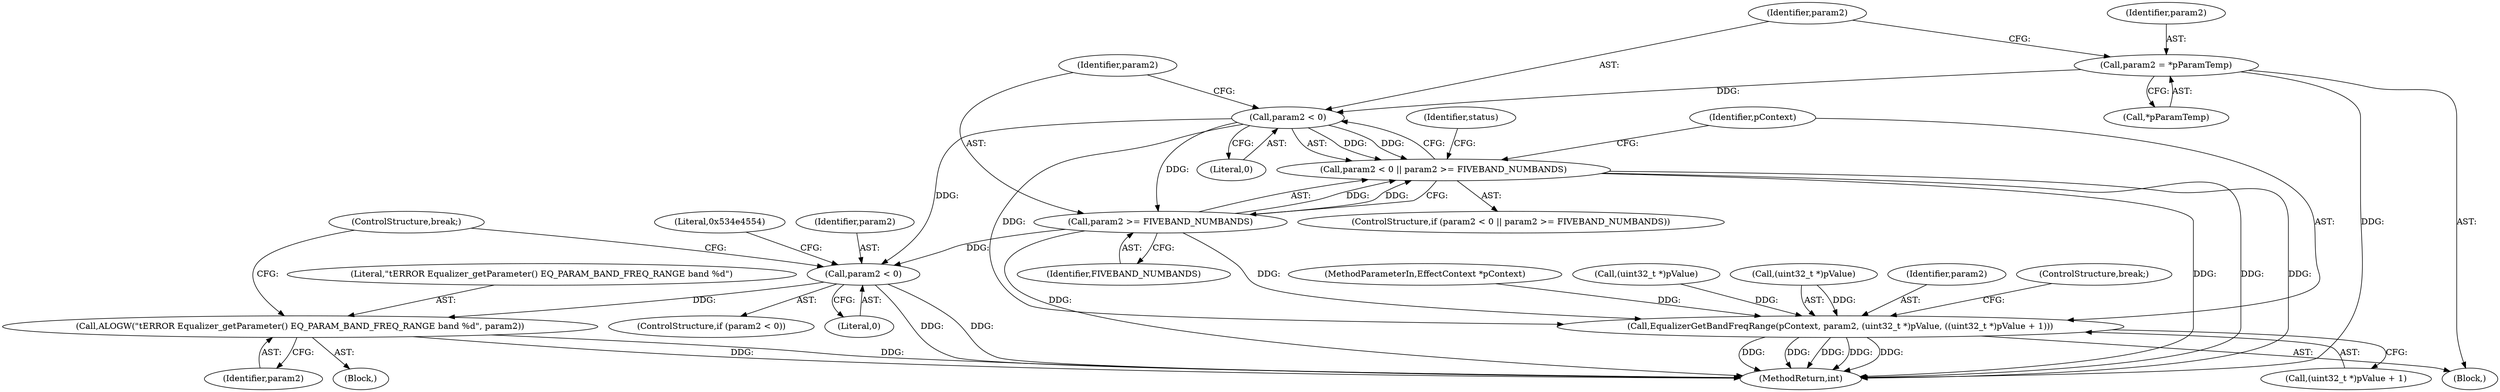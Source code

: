 digraph "0_Android_321ea5257e37c8edb26e66fe4ee78cca4cd915fe@pointer" {
"1000386" [label="(Call,param2 = *pParamTemp)"];
"1000392" [label="(Call,param2 < 0)"];
"1000391" [label="(Call,param2 < 0 || param2 >= FIVEBAND_NUMBANDS)"];
"1000395" [label="(Call,param2 >= FIVEBAND_NUMBANDS)"];
"1000404" [label="(Call,param2 < 0)"];
"1000411" [label="(Call,ALOGW(\"\tERROR Equalizer_getParameter() EQ_PARAM_BAND_FREQ_RANGE band %d\", param2))"];
"1000415" [label="(Call,EqualizerGetBandFreqRange(pContext, param2, (uint32_t *)pValue, ((uint32_t *)pValue + 1)))"];
"1000397" [label="(Identifier,FIVEBAND_NUMBANDS)"];
"1000388" [label="(Call,*pParamTemp)"];
"1000415" [label="(Call,EqualizerGetBandFreqRange(pContext, param2, (uint32_t *)pValue, ((uint32_t *)pValue + 1)))"];
"1000400" [label="(Identifier,status)"];
"1000405" [label="(Identifier,param2)"];
"1000392" [label="(Call,param2 < 0)"];
"1000396" [label="(Identifier,param2)"];
"1000386" [label="(Call,param2 = *pParamTemp)"];
"1000111" [label="(MethodParameterIn,EffectContext *pContext)"];
"1000403" [label="(ControlStructure,if (param2 < 0))"];
"1000407" [label="(Block,)"];
"1000422" [label="(Call,(uint32_t *)pValue)"];
"1000387" [label="(Identifier,param2)"];
"1000393" [label="(Identifier,param2)"];
"1000406" [label="(Literal,0)"];
"1000395" [label="(Call,param2 >= FIVEBAND_NUMBANDS)"];
"1000413" [label="(Identifier,param2)"];
"1000391" [label="(Call,param2 < 0 || param2 >= FIVEBAND_NUMBANDS)"];
"1000411" [label="(Call,ALOGW(\"\tERROR Equalizer_getParameter() EQ_PARAM_BAND_FREQ_RANGE band %d\", param2))"];
"1000404" [label="(Call,param2 < 0)"];
"1000412" [label="(Literal,\"\tERROR Equalizer_getParameter() EQ_PARAM_BAND_FREQ_RANGE band %d\")"];
"1000418" [label="(Call,(uint32_t *)pValue)"];
"1000414" [label="(ControlStructure,break;)"];
"1000277" [label="(Block,)"];
"1000417" [label="(Identifier,param2)"];
"1000416" [label="(Identifier,pContext)"];
"1000586" [label="(MethodReturn,int)"];
"1000421" [label="(Call,(uint32_t *)pValue + 1)"];
"1000394" [label="(Literal,0)"];
"1000409" [label="(Literal,0x534e4554)"];
"1000426" [label="(ControlStructure,break;)"];
"1000390" [label="(ControlStructure,if (param2 < 0 || param2 >= FIVEBAND_NUMBANDS))"];
"1000386" -> "1000277"  [label="AST: "];
"1000386" -> "1000388"  [label="CFG: "];
"1000387" -> "1000386"  [label="AST: "];
"1000388" -> "1000386"  [label="AST: "];
"1000393" -> "1000386"  [label="CFG: "];
"1000386" -> "1000586"  [label="DDG: "];
"1000386" -> "1000392"  [label="DDG: "];
"1000392" -> "1000391"  [label="AST: "];
"1000392" -> "1000394"  [label="CFG: "];
"1000393" -> "1000392"  [label="AST: "];
"1000394" -> "1000392"  [label="AST: "];
"1000396" -> "1000392"  [label="CFG: "];
"1000391" -> "1000392"  [label="CFG: "];
"1000392" -> "1000391"  [label="DDG: "];
"1000392" -> "1000391"  [label="DDG: "];
"1000392" -> "1000395"  [label="DDG: "];
"1000392" -> "1000404"  [label="DDG: "];
"1000392" -> "1000415"  [label="DDG: "];
"1000391" -> "1000390"  [label="AST: "];
"1000391" -> "1000395"  [label="CFG: "];
"1000395" -> "1000391"  [label="AST: "];
"1000400" -> "1000391"  [label="CFG: "];
"1000416" -> "1000391"  [label="CFG: "];
"1000391" -> "1000586"  [label="DDG: "];
"1000391" -> "1000586"  [label="DDG: "];
"1000391" -> "1000586"  [label="DDG: "];
"1000395" -> "1000391"  [label="DDG: "];
"1000395" -> "1000391"  [label="DDG: "];
"1000395" -> "1000397"  [label="CFG: "];
"1000396" -> "1000395"  [label="AST: "];
"1000397" -> "1000395"  [label="AST: "];
"1000395" -> "1000586"  [label="DDG: "];
"1000395" -> "1000404"  [label="DDG: "];
"1000395" -> "1000415"  [label="DDG: "];
"1000404" -> "1000403"  [label="AST: "];
"1000404" -> "1000406"  [label="CFG: "];
"1000405" -> "1000404"  [label="AST: "];
"1000406" -> "1000404"  [label="AST: "];
"1000409" -> "1000404"  [label="CFG: "];
"1000414" -> "1000404"  [label="CFG: "];
"1000404" -> "1000586"  [label="DDG: "];
"1000404" -> "1000586"  [label="DDG: "];
"1000404" -> "1000411"  [label="DDG: "];
"1000411" -> "1000407"  [label="AST: "];
"1000411" -> "1000413"  [label="CFG: "];
"1000412" -> "1000411"  [label="AST: "];
"1000413" -> "1000411"  [label="AST: "];
"1000414" -> "1000411"  [label="CFG: "];
"1000411" -> "1000586"  [label="DDG: "];
"1000411" -> "1000586"  [label="DDG: "];
"1000415" -> "1000277"  [label="AST: "];
"1000415" -> "1000421"  [label="CFG: "];
"1000416" -> "1000415"  [label="AST: "];
"1000417" -> "1000415"  [label="AST: "];
"1000418" -> "1000415"  [label="AST: "];
"1000421" -> "1000415"  [label="AST: "];
"1000426" -> "1000415"  [label="CFG: "];
"1000415" -> "1000586"  [label="DDG: "];
"1000415" -> "1000586"  [label="DDG: "];
"1000415" -> "1000586"  [label="DDG: "];
"1000415" -> "1000586"  [label="DDG: "];
"1000415" -> "1000586"  [label="DDG: "];
"1000111" -> "1000415"  [label="DDG: "];
"1000418" -> "1000415"  [label="DDG: "];
"1000422" -> "1000415"  [label="DDG: "];
}
